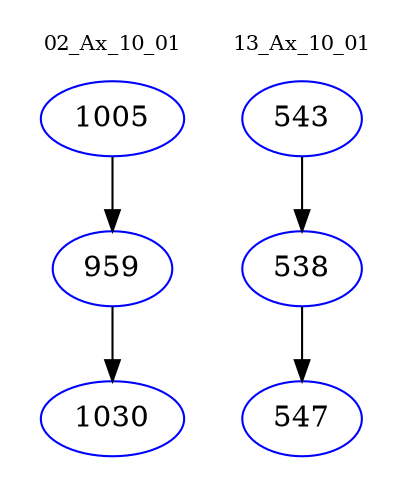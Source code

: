 digraph{
subgraph cluster_0 {
color = white
label = "02_Ax_10_01";
fontsize=10;
T0_1005 [label="1005", color="blue"]
T0_1005 -> T0_959 [color="black"]
T0_959 [label="959", color="blue"]
T0_959 -> T0_1030 [color="black"]
T0_1030 [label="1030", color="blue"]
}
subgraph cluster_1 {
color = white
label = "13_Ax_10_01";
fontsize=10;
T1_543 [label="543", color="blue"]
T1_543 -> T1_538 [color="black"]
T1_538 [label="538", color="blue"]
T1_538 -> T1_547 [color="black"]
T1_547 [label="547", color="blue"]
}
}
